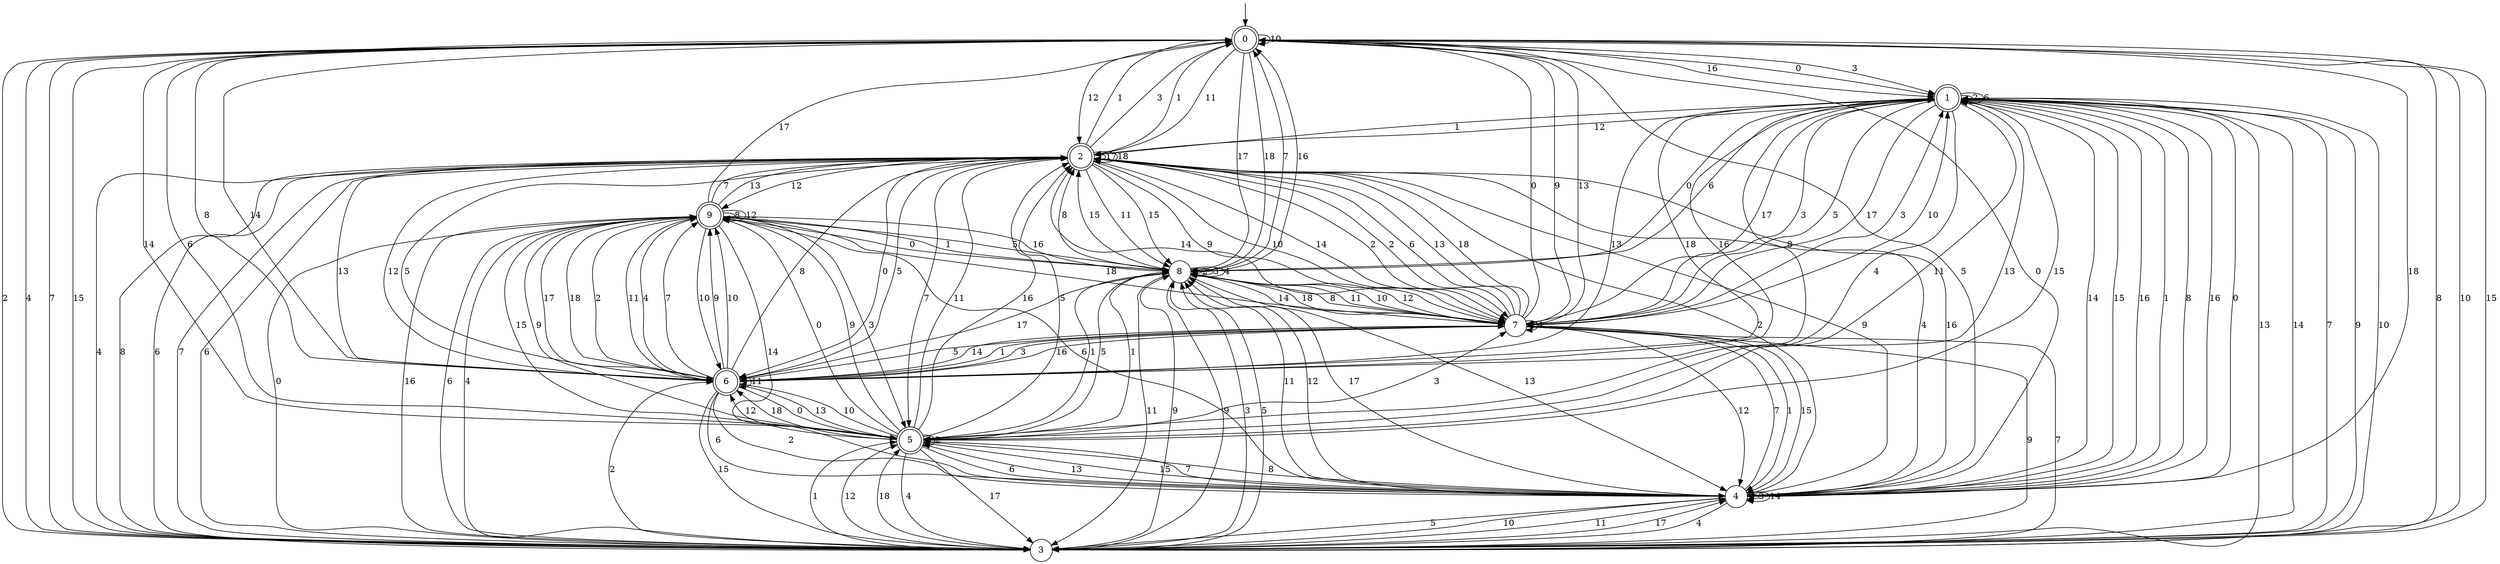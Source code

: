 digraph g {

	s0 [shape="doublecircle" label="0"];
	s1 [shape="doublecircle" label="1"];
	s2 [shape="doublecircle" label="2"];
	s3 [shape="circle" label="3"];
	s4 [shape="circle" label="4"];
	s5 [shape="doublecircle" label="5"];
	s6 [shape="doublecircle" label="6"];
	s7 [shape="circle" label="7"];
	s8 [shape="circle" label="8"];
	s9 [shape="doublecircle" label="9"];
	s0 -> s1 [label="0"];
	s0 -> s2 [label="1"];
	s0 -> s3 [label="2"];
	s0 -> s1 [label="3"];
	s0 -> s3 [label="4"];
	s0 -> s4 [label="5"];
	s0 -> s5 [label="6"];
	s0 -> s3 [label="7"];
	s0 -> s6 [label="8"];
	s0 -> s7 [label="9"];
	s0 -> s0 [label="10"];
	s0 -> s2 [label="11"];
	s0 -> s2 [label="12"];
	s0 -> s7 [label="13"];
	s0 -> s6 [label="14"];
	s0 -> s3 [label="15"];
	s0 -> s1 [label="16"];
	s0 -> s8 [label="17"];
	s0 -> s8 [label="18"];
	s1 -> s4 [label="0"];
	s1 -> s2 [label="1"];
	s1 -> s1 [label="2"];
	s1 -> s7 [label="3"];
	s1 -> s5 [label="4"];
	s1 -> s7 [label="5"];
	s1 -> s1 [label="6"];
	s1 -> s3 [label="7"];
	s1 -> s6 [label="8"];
	s1 -> s3 [label="9"];
	s1 -> s3 [label="10"];
	s1 -> s5 [label="11"];
	s1 -> s2 [label="12"];
	s1 -> s6 [label="13"];
	s1 -> s4 [label="14"];
	s1 -> s4 [label="15"];
	s1 -> s4 [label="16"];
	s1 -> s7 [label="17"];
	s1 -> s6 [label="18"];
	s2 -> s6 [label="0"];
	s2 -> s0 [label="1"];
	s2 -> s7 [label="2"];
	s2 -> s0 [label="3"];
	s2 -> s4 [label="4"];
	s2 -> s6 [label="5"];
	s2 -> s3 [label="6"];
	s2 -> s5 [label="7"];
	s2 -> s3 [label="8"];
	s2 -> s7 [label="9"];
	s2 -> s7 [label="10"];
	s2 -> s8 [label="11"];
	s2 -> s9 [label="12"];
	s2 -> s6 [label="13"];
	s2 -> s7 [label="14"];
	s2 -> s8 [label="15"];
	s2 -> s4 [label="16"];
	s2 -> s2 [label="17"];
	s2 -> s2 [label="18"];
	s3 -> s9 [label="0"];
	s3 -> s5 [label="1"];
	s3 -> s6 [label="2"];
	s3 -> s8 [label="3"];
	s3 -> s2 [label="4"];
	s3 -> s8 [label="5"];
	s3 -> s2 [label="6"];
	s3 -> s2 [label="7"];
	s3 -> s0 [label="8"];
	s3 -> s8 [label="9"];
	s3 -> s0 [label="10"];
	s3 -> s4 [label="11"];
	s3 -> s5 [label="12"];
	s3 -> s1 [label="13"];
	s3 -> s1 [label="14"];
	s3 -> s0 [label="15"];
	s3 -> s9 [label="16"];
	s3 -> s4 [label="17"];
	s3 -> s5 [label="18"];
	s4 -> s0 [label="0"];
	s4 -> s1 [label="1"];
	s4 -> s2 [label="2"];
	s4 -> s4 [label="3"];
	s4 -> s3 [label="4"];
	s4 -> s3 [label="5"];
	s4 -> s9 [label="6"];
	s4 -> s7 [label="7"];
	s4 -> s1 [label="8"];
	s4 -> s2 [label="9"];
	s4 -> s3 [label="10"];
	s4 -> s8 [label="11"];
	s4 -> s8 [label="12"];
	s4 -> s5 [label="13"];
	s4 -> s4 [label="14"];
	s4 -> s5 [label="15"];
	s4 -> s1 [label="16"];
	s4 -> s8 [label="17"];
	s4 -> s0 [label="18"];
	s5 -> s9 [label="0"];
	s5 -> s8 [label="1"];
	s5 -> s5 [label="2"];
	s5 -> s7 [label="3"];
	s5 -> s3 [label="4"];
	s5 -> s2 [label="5"];
	s5 -> s4 [label="6"];
	s5 -> s4 [label="7"];
	s5 -> s4 [label="8"];
	s5 -> s9 [label="9"];
	s5 -> s6 [label="10"];
	s5 -> s2 [label="11"];
	s5 -> s6 [label="12"];
	s5 -> s1 [label="13"];
	s5 -> s0 [label="14"];
	s5 -> s1 [label="15"];
	s5 -> s2 [label="16"];
	s5 -> s3 [label="17"];
	s5 -> s6 [label="18"];
	s6 -> s5 [label="0"];
	s6 -> s7 [label="1"];
	s6 -> s4 [label="2"];
	s6 -> s7 [label="3"];
	s6 -> s9 [label="4"];
	s6 -> s2 [label="5"];
	s6 -> s4 [label="6"];
	s6 -> s9 [label="7"];
	s6 -> s2 [label="8"];
	s6 -> s9 [label="9"];
	s6 -> s9 [label="10"];
	s6 -> s6 [label="11"];
	s6 -> s2 [label="12"];
	s6 -> s5 [label="13"];
	s6 -> s7 [label="14"];
	s6 -> s3 [label="15"];
	s6 -> s1 [label="16"];
	s6 -> s9 [label="17"];
	s6 -> s9 [label="18"];
	s7 -> s0 [label="0"];
	s7 -> s4 [label="1"];
	s7 -> s2 [label="2"];
	s7 -> s1 [label="3"];
	s7 -> s7 [label="4"];
	s7 -> s6 [label="5"];
	s7 -> s2 [label="6"];
	s7 -> s3 [label="7"];
	s7 -> s8 [label="8"];
	s7 -> s3 [label="9"];
	s7 -> s1 [label="10"];
	s7 -> s8 [label="11"];
	s7 -> s4 [label="12"];
	s7 -> s2 [label="13"];
	s7 -> s2 [label="14"];
	s7 -> s4 [label="15"];
	s7 -> s6 [label="16"];
	s7 -> s1 [label="17"];
	s7 -> s2 [label="18"];
	s8 -> s1 [label="0"];
	s8 -> s5 [label="1"];
	s8 -> s8 [label="2"];
	s8 -> s8 [label="3"];
	s8 -> s8 [label="4"];
	s8 -> s5 [label="5"];
	s8 -> s1 [label="6"];
	s8 -> s0 [label="7"];
	s8 -> s2 [label="8"];
	s8 -> s3 [label="9"];
	s8 -> s7 [label="10"];
	s8 -> s3 [label="11"];
	s8 -> s7 [label="12"];
	s8 -> s4 [label="13"];
	s8 -> s7 [label="14"];
	s8 -> s2 [label="15"];
	s8 -> s0 [label="16"];
	s8 -> s6 [label="17"];
	s8 -> s7 [label="18"];
	s9 -> s8 [label="0"];
	s9 -> s8 [label="1"];
	s9 -> s6 [label="2"];
	s9 -> s5 [label="3"];
	s9 -> s3 [label="4"];
	s9 -> s8 [label="5"];
	s9 -> s3 [label="6"];
	s9 -> s2 [label="7"];
	s9 -> s9 [label="8"];
	s9 -> s5 [label="9"];
	s9 -> s6 [label="10"];
	s9 -> s6 [label="11"];
	s9 -> s9 [label="12"];
	s9 -> s2 [label="13"];
	s9 -> s4 [label="14"];
	s9 -> s5 [label="15"];
	s9 -> s8 [label="16"];
	s9 -> s0 [label="17"];
	s9 -> s7 [label="18"];

__start0 [label="" shape="none" width="0" height="0"];
__start0 -> s0;

}
